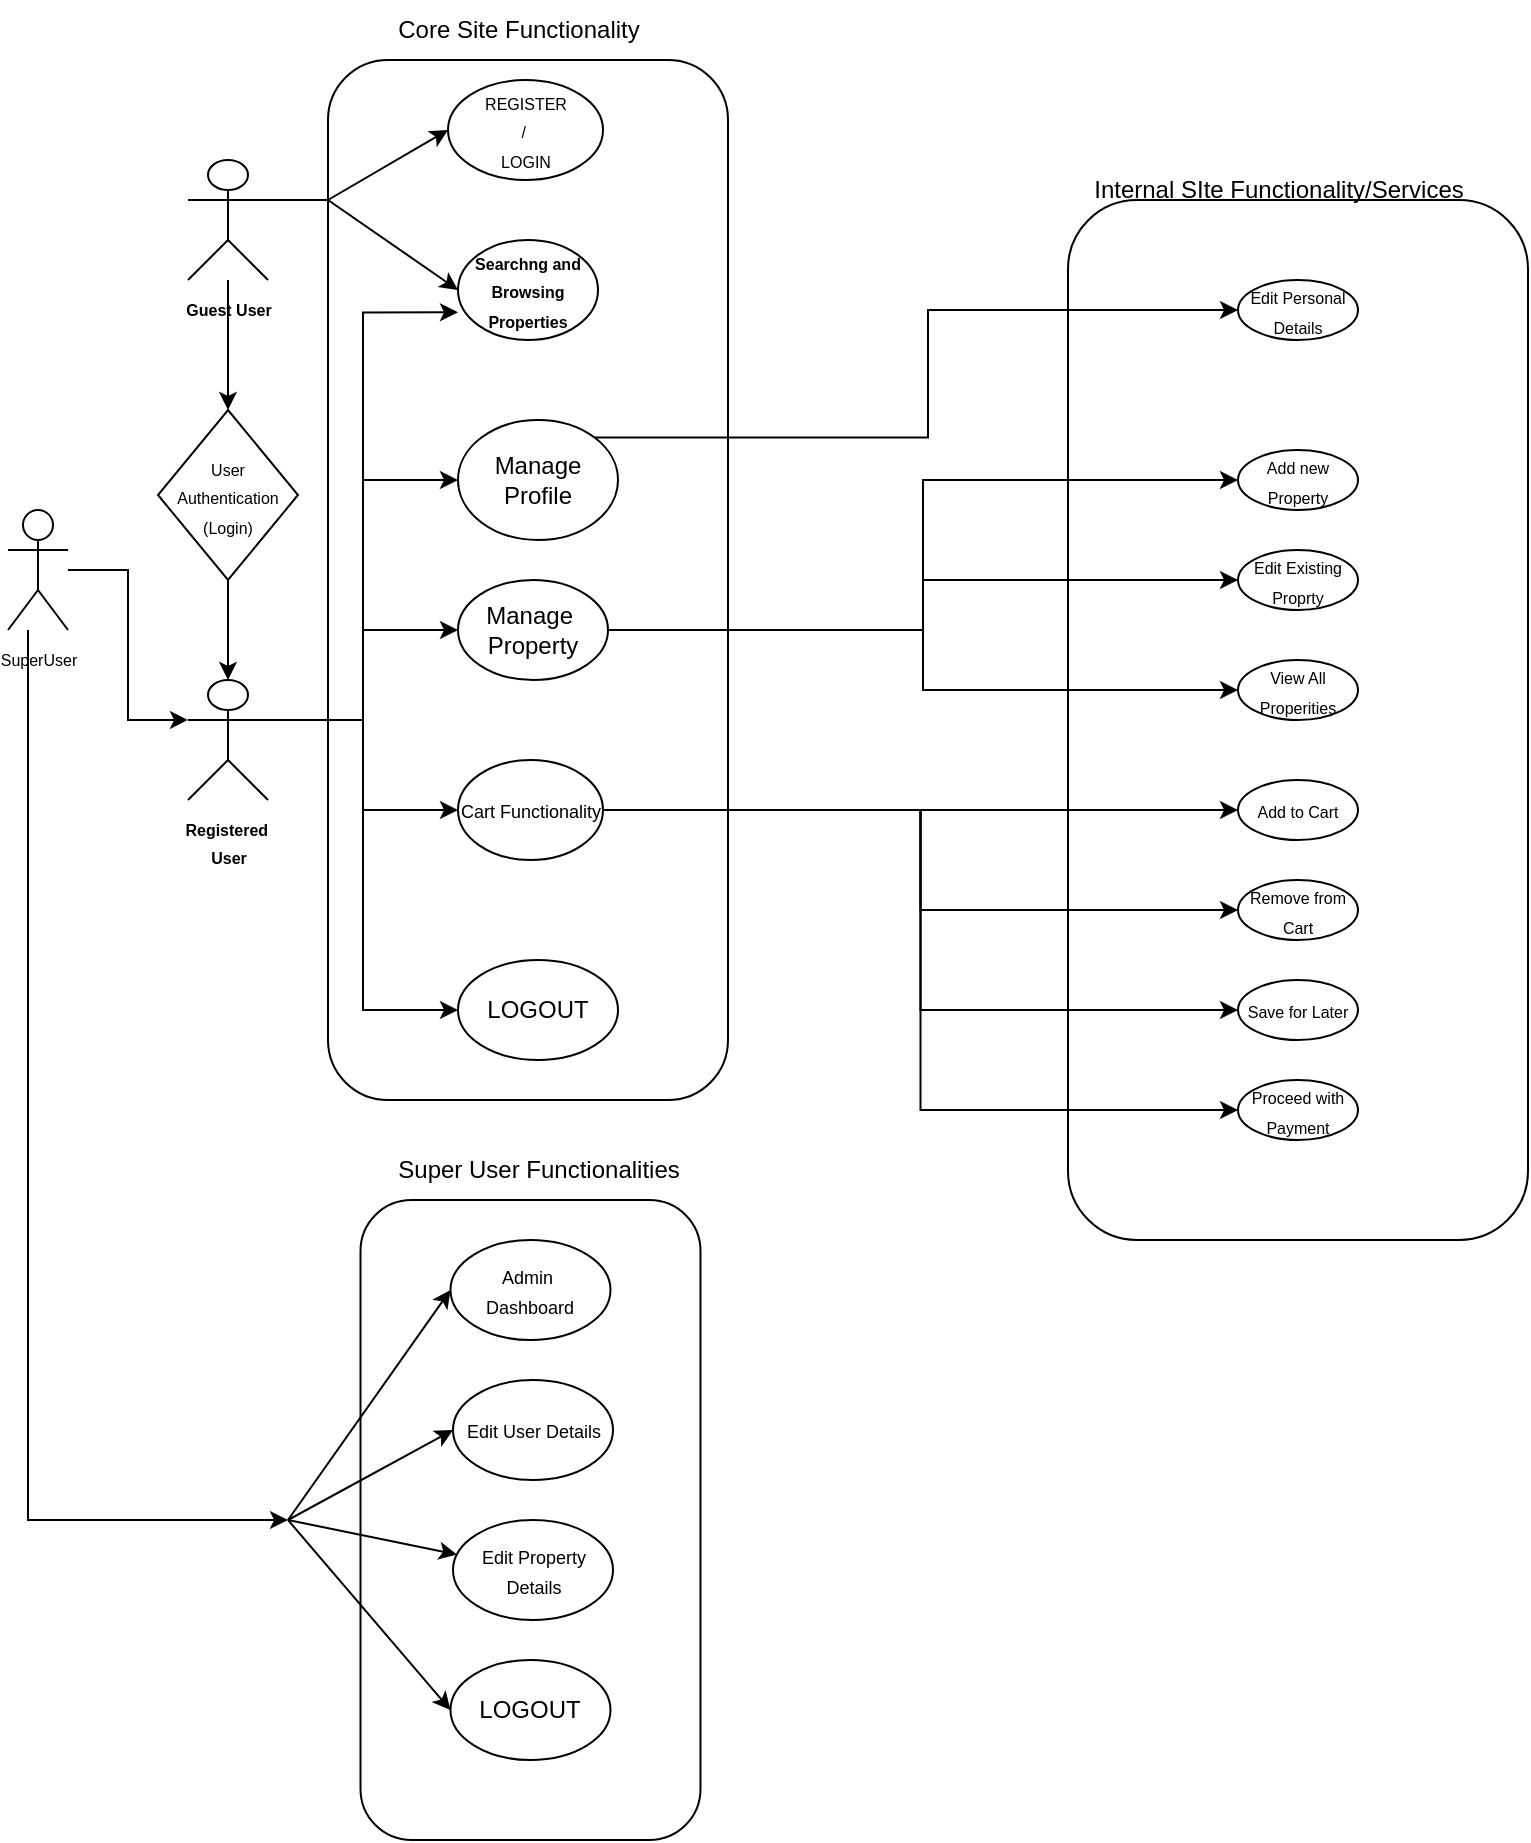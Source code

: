 <mxfile version="24.3.1" type="device">
  <diagram name="Page-1" id="3hQMBpAT36Rt4Q42G3UE">
    <mxGraphModel dx="1395" dy="643" grid="1" gridSize="10" guides="1" tooltips="1" connect="1" arrows="1" fold="1" page="1" pageScale="1" pageWidth="850" pageHeight="1100" math="0" shadow="0">
      <root>
        <mxCell id="0" />
        <mxCell id="1" parent="0" />
        <mxCell id="TdxeByON2-lEFesZ9QSu-107" value="" style="rounded=1;whiteSpace=wrap;html=1;" vertex="1" parent="1">
          <mxGeometry x="206.25" y="620" width="170" height="320" as="geometry" />
        </mxCell>
        <mxCell id="TdxeByON2-lEFesZ9QSu-98" value="" style="rounded=1;whiteSpace=wrap;html=1;" vertex="1" parent="1">
          <mxGeometry x="560" y="120" width="230" height="520" as="geometry" />
        </mxCell>
        <mxCell id="TdxeByON2-lEFesZ9QSu-71" value="" style="rounded=1;whiteSpace=wrap;html=1;" vertex="1" parent="1">
          <mxGeometry x="190" y="50" width="200" height="520" as="geometry" />
        </mxCell>
        <mxCell id="TdxeByON2-lEFesZ9QSu-102" value="" style="edgeStyle=orthogonalEdgeStyle;rounded=0;orthogonalLoop=1;jettySize=auto;html=1;" edge="1" parent="1" source="MTbftBKivdv4GaUxaRbm-12" target="TdxeByON2-lEFesZ9QSu-100">
          <mxGeometry relative="1" as="geometry" />
        </mxCell>
        <mxCell id="MTbftBKivdv4GaUxaRbm-12" value="&lt;font style=&quot;font-size: 8px;&quot;&gt;&lt;b&gt;Guest User&lt;/b&gt;&lt;/font&gt;" style="shape=umlActor;verticalLabelPosition=bottom;verticalAlign=top;html=1;outlineConnect=0;" parent="1" vertex="1">
          <mxGeometry x="120" y="100" width="40" height="60" as="geometry" />
        </mxCell>
        <mxCell id="MTbftBKivdv4GaUxaRbm-13" value="&lt;font style=&quot;font-size: 8px;&quot;&gt;REGISTER&lt;/font&gt;&lt;div&gt;&lt;font style=&quot;font-size: 8px;&quot;&gt;/&amp;nbsp;&lt;/font&gt;&lt;/div&gt;&lt;div&gt;&lt;font style=&quot;font-size: 8px;&quot;&gt;LOGIN&lt;/font&gt;&lt;/div&gt;" style="ellipse;whiteSpace=wrap;html=1;" parent="1" vertex="1">
          <mxGeometry x="250" y="60" width="77.5" height="50" as="geometry" />
        </mxCell>
        <mxCell id="MTbftBKivdv4GaUxaRbm-23" value="&lt;b&gt;&lt;font style=&quot;font-size: 8px;&quot;&gt;Searchng and Browsing Properties&lt;/font&gt;&lt;/b&gt;" style="ellipse;whiteSpace=wrap;html=1;" parent="1" vertex="1">
          <mxGeometry x="255" y="140" width="70" height="50" as="geometry" />
        </mxCell>
        <mxCell id="MTbftBKivdv4GaUxaRbm-30" value="LOGOUT" style="ellipse;whiteSpace=wrap;html=1;" parent="1" vertex="1">
          <mxGeometry x="255" y="500" width="80" height="50" as="geometry" />
        </mxCell>
        <mxCell id="TdxeByON2-lEFesZ9QSu-94" style="edgeStyle=orthogonalEdgeStyle;rounded=0;orthogonalLoop=1;jettySize=auto;html=1;exitX=1;exitY=0;exitDx=0;exitDy=0;entryX=0;entryY=0.5;entryDx=0;entryDy=0;" edge="1" parent="1" source="TdxeByON2-lEFesZ9QSu-1" target="TdxeByON2-lEFesZ9QSu-49">
          <mxGeometry relative="1" as="geometry" />
        </mxCell>
        <mxCell id="TdxeByON2-lEFesZ9QSu-1" value="Manage Profile" style="ellipse;whiteSpace=wrap;html=1;" vertex="1" parent="1">
          <mxGeometry x="255" y="230" width="80" height="60" as="geometry" />
        </mxCell>
        <mxCell id="TdxeByON2-lEFesZ9QSu-95" style="edgeStyle=orthogonalEdgeStyle;rounded=0;orthogonalLoop=1;jettySize=auto;html=1;exitX=1;exitY=0.5;exitDx=0;exitDy=0;entryX=0;entryY=0.5;entryDx=0;entryDy=0;" edge="1" parent="1" source="TdxeByON2-lEFesZ9QSu-20" target="TdxeByON2-lEFesZ9QSu-51">
          <mxGeometry relative="1" as="geometry">
            <mxPoint x="470" y="334.857" as="targetPoint" />
          </mxGeometry>
        </mxCell>
        <mxCell id="TdxeByON2-lEFesZ9QSu-96" style="edgeStyle=orthogonalEdgeStyle;rounded=0;orthogonalLoop=1;jettySize=auto;html=1;exitX=1;exitY=0.5;exitDx=0;exitDy=0;" edge="1" parent="1" source="TdxeByON2-lEFesZ9QSu-20" target="TdxeByON2-lEFesZ9QSu-52">
          <mxGeometry relative="1" as="geometry" />
        </mxCell>
        <mxCell id="TdxeByON2-lEFesZ9QSu-97" style="edgeStyle=orthogonalEdgeStyle;rounded=0;orthogonalLoop=1;jettySize=auto;html=1;exitX=1;exitY=0.5;exitDx=0;exitDy=0;entryX=0;entryY=0.5;entryDx=0;entryDy=0;" edge="1" parent="1" source="TdxeByON2-lEFesZ9QSu-20" target="TdxeByON2-lEFesZ9QSu-50">
          <mxGeometry relative="1" as="geometry" />
        </mxCell>
        <mxCell id="TdxeByON2-lEFesZ9QSu-20" value="Manage&amp;nbsp;&lt;div&gt;Property&lt;/div&gt;" style="ellipse;whiteSpace=wrap;html=1;" vertex="1" parent="1">
          <mxGeometry x="255" y="310" width="75" height="50" as="geometry" />
        </mxCell>
        <mxCell id="TdxeByON2-lEFesZ9QSu-88" style="edgeStyle=orthogonalEdgeStyle;rounded=0;orthogonalLoop=1;jettySize=auto;html=1;exitX=1;exitY=0.5;exitDx=0;exitDy=0;entryX=0;entryY=0.5;entryDx=0;entryDy=0;" edge="1" parent="1" source="TdxeByON2-lEFesZ9QSu-23" target="TdxeByON2-lEFesZ9QSu-26">
          <mxGeometry relative="1" as="geometry" />
        </mxCell>
        <mxCell id="TdxeByON2-lEFesZ9QSu-90" style="edgeStyle=orthogonalEdgeStyle;rounded=0;orthogonalLoop=1;jettySize=auto;html=1;exitX=1;exitY=0.5;exitDx=0;exitDy=0;entryX=0;entryY=0.5;entryDx=0;entryDy=0;" edge="1" parent="1" source="TdxeByON2-lEFesZ9QSu-23" target="TdxeByON2-lEFesZ9QSu-28">
          <mxGeometry relative="1" as="geometry" />
        </mxCell>
        <mxCell id="TdxeByON2-lEFesZ9QSu-91" style="edgeStyle=orthogonalEdgeStyle;rounded=0;orthogonalLoop=1;jettySize=auto;html=1;exitX=1;exitY=0.5;exitDx=0;exitDy=0;entryX=0;entryY=0.5;entryDx=0;entryDy=0;" edge="1" parent="1" source="TdxeByON2-lEFesZ9QSu-23" target="TdxeByON2-lEFesZ9QSu-29">
          <mxGeometry relative="1" as="geometry" />
        </mxCell>
        <mxCell id="TdxeByON2-lEFesZ9QSu-92" style="edgeStyle=orthogonalEdgeStyle;rounded=0;orthogonalLoop=1;jettySize=auto;html=1;exitX=1;exitY=0.5;exitDx=0;exitDy=0;entryX=0;entryY=0.5;entryDx=0;entryDy=0;" edge="1" parent="1" source="TdxeByON2-lEFesZ9QSu-23" target="TdxeByON2-lEFesZ9QSu-30">
          <mxGeometry relative="1" as="geometry" />
        </mxCell>
        <mxCell id="TdxeByON2-lEFesZ9QSu-23" value="&lt;font style=&quot;font-size: 9px;&quot;&gt;Cart Functionality&lt;/font&gt;" style="ellipse;whiteSpace=wrap;html=1;" vertex="1" parent="1">
          <mxGeometry x="255" y="400" width="72.5" height="50" as="geometry" />
        </mxCell>
        <mxCell id="TdxeByON2-lEFesZ9QSu-26" value="&lt;span style=&quot;font-size: 8px;&quot;&gt;Add to Cart&lt;/span&gt;" style="ellipse;whiteSpace=wrap;html=1;" vertex="1" parent="1">
          <mxGeometry x="645" y="410" width="60" height="30" as="geometry" />
        </mxCell>
        <mxCell id="TdxeByON2-lEFesZ9QSu-28" value="&lt;span style=&quot;font-size: 8px;&quot;&gt;Remove from Cart&lt;/span&gt;" style="ellipse;whiteSpace=wrap;html=1;" vertex="1" parent="1">
          <mxGeometry x="645" y="460" width="60" height="30" as="geometry" />
        </mxCell>
        <mxCell id="TdxeByON2-lEFesZ9QSu-29" value="&lt;span style=&quot;font-size: 8px;&quot;&gt;Save for Later&lt;/span&gt;" style="ellipse;whiteSpace=wrap;html=1;" vertex="1" parent="1">
          <mxGeometry x="645" y="510" width="60" height="30" as="geometry" />
        </mxCell>
        <mxCell id="TdxeByON2-lEFesZ9QSu-30" value="&lt;span style=&quot;font-size: 8px;&quot;&gt;Proceed with Payment&lt;/span&gt;" style="ellipse;whiteSpace=wrap;html=1;" vertex="1" parent="1">
          <mxGeometry x="645" y="560" width="60" height="30" as="geometry" />
        </mxCell>
        <mxCell id="TdxeByON2-lEFesZ9QSu-49" value="&lt;span style=&quot;font-size: 8px;&quot;&gt;Edit Personal Details&lt;/span&gt;" style="ellipse;whiteSpace=wrap;html=1;" vertex="1" parent="1">
          <mxGeometry x="645" y="160" width="60" height="30" as="geometry" />
        </mxCell>
        <mxCell id="TdxeByON2-lEFesZ9QSu-50" value="&lt;span style=&quot;font-size: 8px;&quot;&gt;Add new Property&lt;/span&gt;" style="ellipse;whiteSpace=wrap;html=1;" vertex="1" parent="1">
          <mxGeometry x="645" y="245" width="60" height="30" as="geometry" />
        </mxCell>
        <mxCell id="TdxeByON2-lEFesZ9QSu-51" value="&lt;span style=&quot;font-size: 8px;&quot;&gt;Edit Existing Proprty&lt;/span&gt;" style="ellipse;whiteSpace=wrap;html=1;" vertex="1" parent="1">
          <mxGeometry x="645" y="295" width="60" height="30" as="geometry" />
        </mxCell>
        <mxCell id="TdxeByON2-lEFesZ9QSu-52" value="&lt;span style=&quot;font-size: 8px;&quot;&gt;View All Properities&lt;/span&gt;" style="ellipse;whiteSpace=wrap;html=1;" vertex="1" parent="1">
          <mxGeometry x="645" y="350" width="60" height="30" as="geometry" />
        </mxCell>
        <mxCell id="TdxeByON2-lEFesZ9QSu-75" style="edgeStyle=orthogonalEdgeStyle;rounded=0;orthogonalLoop=1;jettySize=auto;html=1;exitX=1;exitY=0.333;exitDx=0;exitDy=0;exitPerimeter=0;" edge="1" parent="1" source="TdxeByON2-lEFesZ9QSu-57" target="TdxeByON2-lEFesZ9QSu-20">
          <mxGeometry relative="1" as="geometry" />
        </mxCell>
        <mxCell id="TdxeByON2-lEFesZ9QSu-76" style="edgeStyle=orthogonalEdgeStyle;rounded=0;orthogonalLoop=1;jettySize=auto;html=1;exitX=1;exitY=0.333;exitDx=0;exitDy=0;exitPerimeter=0;" edge="1" parent="1" source="TdxeByON2-lEFesZ9QSu-57" target="TdxeByON2-lEFesZ9QSu-23">
          <mxGeometry relative="1" as="geometry" />
        </mxCell>
        <mxCell id="TdxeByON2-lEFesZ9QSu-77" style="edgeStyle=orthogonalEdgeStyle;rounded=0;orthogonalLoop=1;jettySize=auto;html=1;exitX=1;exitY=0.333;exitDx=0;exitDy=0;exitPerimeter=0;entryX=0;entryY=0.5;entryDx=0;entryDy=0;" edge="1" parent="1" source="TdxeByON2-lEFesZ9QSu-57" target="TdxeByON2-lEFesZ9QSu-1">
          <mxGeometry relative="1" as="geometry" />
        </mxCell>
        <mxCell id="TdxeByON2-lEFesZ9QSu-78" style="edgeStyle=orthogonalEdgeStyle;rounded=0;orthogonalLoop=1;jettySize=auto;html=1;exitX=1;exitY=0.333;exitDx=0;exitDy=0;exitPerimeter=0;entryX=0;entryY=0.5;entryDx=0;entryDy=0;" edge="1" parent="1" source="TdxeByON2-lEFesZ9QSu-57" target="MTbftBKivdv4GaUxaRbm-30">
          <mxGeometry relative="1" as="geometry" />
        </mxCell>
        <mxCell id="TdxeByON2-lEFesZ9QSu-57" value="&lt;font style=&quot;font-size: 8px;&quot;&gt;&lt;b&gt;Registered&amp;nbsp;&lt;/b&gt;&lt;/font&gt;&lt;div&gt;&lt;font style=&quot;font-size: 8px;&quot;&gt;&lt;b&gt;User&lt;/b&gt;&lt;/font&gt;&lt;/div&gt;" style="shape=umlActor;verticalLabelPosition=bottom;verticalAlign=top;html=1;outlineConnect=0;" vertex="1" parent="1">
          <mxGeometry x="120" y="360" width="40" height="60" as="geometry" />
        </mxCell>
        <mxCell id="TdxeByON2-lEFesZ9QSu-68" value="" style="endArrow=classic;html=1;rounded=0;entryX=0;entryY=0.5;entryDx=0;entryDy=0;" edge="1" parent="1" target="MTbftBKivdv4GaUxaRbm-13">
          <mxGeometry width="50" height="50" relative="1" as="geometry">
            <mxPoint x="190" y="120" as="sourcePoint" />
            <mxPoint x="540" y="250" as="targetPoint" />
          </mxGeometry>
        </mxCell>
        <mxCell id="TdxeByON2-lEFesZ9QSu-69" value="" style="endArrow=classic;html=1;rounded=0;entryX=0;entryY=0.5;entryDx=0;entryDy=0;" edge="1" parent="1" target="MTbftBKivdv4GaUxaRbm-23">
          <mxGeometry width="50" height="50" relative="1" as="geometry">
            <mxPoint x="190" y="120" as="sourcePoint" />
            <mxPoint x="540" y="250" as="targetPoint" />
          </mxGeometry>
        </mxCell>
        <mxCell id="TdxeByON2-lEFesZ9QSu-70" value="" style="endArrow=none;html=1;rounded=0;exitX=1;exitY=0.333;exitDx=0;exitDy=0;exitPerimeter=0;" edge="1" parent="1" source="MTbftBKivdv4GaUxaRbm-12">
          <mxGeometry width="50" height="50" relative="1" as="geometry">
            <mxPoint x="490" y="300" as="sourcePoint" />
            <mxPoint x="190" y="120" as="targetPoint" />
          </mxGeometry>
        </mxCell>
        <mxCell id="TdxeByON2-lEFesZ9QSu-79" value="Core Site Functionality" style="text;html=1;align=center;verticalAlign=middle;resizable=0;points=[];autosize=1;strokeColor=none;fillColor=none;" vertex="1" parent="1">
          <mxGeometry x="215" y="20" width="140" height="30" as="geometry" />
        </mxCell>
        <mxCell id="TdxeByON2-lEFesZ9QSu-99" value="Internal SIte Functionality/Services" style="text;html=1;align=center;verticalAlign=middle;resizable=0;points=[];autosize=1;strokeColor=none;fillColor=none;" vertex="1" parent="1">
          <mxGeometry x="560" y="100" width="210" height="30" as="geometry" />
        </mxCell>
        <mxCell id="TdxeByON2-lEFesZ9QSu-100" value="&lt;font style=&quot;font-size: 8px;&quot;&gt;User&lt;/font&gt;&lt;div&gt;&lt;font style=&quot;font-size: 8px;&quot;&gt;Authentication&lt;/font&gt;&lt;/div&gt;&lt;div&gt;&lt;font style=&quot;font-size: 8px;&quot;&gt;(Login)&lt;/font&gt;&lt;/div&gt;" style="rhombus;whiteSpace=wrap;html=1;align=center;" vertex="1" parent="1">
          <mxGeometry x="105" y="225" width="70" height="85" as="geometry" />
        </mxCell>
        <mxCell id="TdxeByON2-lEFesZ9QSu-101" style="edgeStyle=orthogonalEdgeStyle;rounded=0;orthogonalLoop=1;jettySize=auto;html=1;exitX=0.5;exitY=1;exitDx=0;exitDy=0;entryX=0.5;entryY=0;entryDx=0;entryDy=0;entryPerimeter=0;" edge="1" parent="1" source="TdxeByON2-lEFesZ9QSu-100" target="TdxeByON2-lEFesZ9QSu-57">
          <mxGeometry relative="1" as="geometry" />
        </mxCell>
        <mxCell id="TdxeByON2-lEFesZ9QSu-105" value="" style="edgeStyle=orthogonalEdgeStyle;rounded=0;orthogonalLoop=1;jettySize=auto;html=1;entryX=0;entryY=0.333;entryDx=0;entryDy=0;entryPerimeter=0;" edge="1" parent="1" source="TdxeByON2-lEFesZ9QSu-103" target="TdxeByON2-lEFesZ9QSu-57">
          <mxGeometry relative="1" as="geometry">
            <mxPoint x="55" y="380" as="targetPoint" />
          </mxGeometry>
        </mxCell>
        <mxCell id="TdxeByON2-lEFesZ9QSu-115" value="" style="edgeStyle=orthogonalEdgeStyle;rounded=0;orthogonalLoop=1;jettySize=auto;html=1;" edge="1" parent="1" source="TdxeByON2-lEFesZ9QSu-103">
          <mxGeometry relative="1" as="geometry">
            <mxPoint x="170" y="780" as="targetPoint" />
            <Array as="points">
              <mxPoint x="40" y="780" />
            </Array>
          </mxGeometry>
        </mxCell>
        <mxCell id="TdxeByON2-lEFesZ9QSu-103" value="&lt;font style=&quot;font-size: 8px;&quot;&gt;SuperUser&lt;/font&gt;" style="shape=umlActor;verticalLabelPosition=bottom;verticalAlign=top;html=1;outlineConnect=0;" vertex="1" parent="1">
          <mxGeometry x="30" y="275" width="30" height="60" as="geometry" />
        </mxCell>
        <mxCell id="TdxeByON2-lEFesZ9QSu-106" style="edgeStyle=orthogonalEdgeStyle;rounded=0;orthogonalLoop=1;jettySize=auto;html=1;exitX=1;exitY=0.333;exitDx=0;exitDy=0;exitPerimeter=0;entryX=0;entryY=0.723;entryDx=0;entryDy=0;entryPerimeter=0;" edge="1" parent="1" source="TdxeByON2-lEFesZ9QSu-57" target="MTbftBKivdv4GaUxaRbm-23">
          <mxGeometry relative="1" as="geometry" />
        </mxCell>
        <mxCell id="TdxeByON2-lEFesZ9QSu-108" value="Super User Functionalities" style="text;html=1;align=center;verticalAlign=middle;resizable=0;points=[];autosize=1;strokeColor=none;fillColor=none;" vertex="1" parent="1">
          <mxGeometry x="215" y="590" width="160" height="30" as="geometry" />
        </mxCell>
        <mxCell id="TdxeByON2-lEFesZ9QSu-110" value="&lt;font style=&quot;font-size: 9px;&quot;&gt;Admin&amp;nbsp;&lt;/font&gt;&lt;div&gt;&lt;font style=&quot;font-size: 9px;&quot;&gt;Dashboard&lt;/font&gt;&lt;/div&gt;" style="ellipse;whiteSpace=wrap;html=1;" vertex="1" parent="1">
          <mxGeometry x="251.25" y="640" width="80" height="50" as="geometry" />
        </mxCell>
        <mxCell id="TdxeByON2-lEFesZ9QSu-111" value="&lt;font style=&quot;font-size: 9px;&quot;&gt;Edit User Details&lt;/font&gt;" style="ellipse;whiteSpace=wrap;html=1;" vertex="1" parent="1">
          <mxGeometry x="252.5" y="710" width="80" height="50" as="geometry" />
        </mxCell>
        <mxCell id="TdxeByON2-lEFesZ9QSu-112" value="&lt;span style=&quot;font-size: 9px;&quot;&gt;Edit Property Details&lt;/span&gt;" style="ellipse;whiteSpace=wrap;html=1;" vertex="1" parent="1">
          <mxGeometry x="252.5" y="780" width="80" height="50" as="geometry" />
        </mxCell>
        <mxCell id="TdxeByON2-lEFesZ9QSu-113" value="LOGOUT" style="ellipse;whiteSpace=wrap;html=1;" vertex="1" parent="1">
          <mxGeometry x="251.25" y="850" width="80" height="50" as="geometry" />
        </mxCell>
        <mxCell id="TdxeByON2-lEFesZ9QSu-116" value="" style="endArrow=classic;html=1;rounded=0;entryX=0;entryY=0.5;entryDx=0;entryDy=0;" edge="1" parent="1" target="TdxeByON2-lEFesZ9QSu-110">
          <mxGeometry width="50" height="50" relative="1" as="geometry">
            <mxPoint x="170" y="780" as="sourcePoint" />
            <mxPoint x="530" y="610" as="targetPoint" />
          </mxGeometry>
        </mxCell>
        <mxCell id="TdxeByON2-lEFesZ9QSu-117" value="" style="endArrow=classic;html=1;rounded=0;entryX=0;entryY=0.5;entryDx=0;entryDy=0;" edge="1" parent="1" target="TdxeByON2-lEFesZ9QSu-113">
          <mxGeometry width="50" height="50" relative="1" as="geometry">
            <mxPoint x="170" y="780" as="sourcePoint" />
            <mxPoint x="261" y="675" as="targetPoint" />
          </mxGeometry>
        </mxCell>
        <mxCell id="TdxeByON2-lEFesZ9QSu-118" value="" style="endArrow=classic;html=1;rounded=0;entryX=0;entryY=0.5;entryDx=0;entryDy=0;" edge="1" parent="1" target="TdxeByON2-lEFesZ9QSu-111">
          <mxGeometry width="50" height="50" relative="1" as="geometry">
            <mxPoint x="170" y="780" as="sourcePoint" />
            <mxPoint x="271" y="685" as="targetPoint" />
          </mxGeometry>
        </mxCell>
        <mxCell id="TdxeByON2-lEFesZ9QSu-119" value="" style="endArrow=classic;html=1;rounded=0;" edge="1" parent="1" target="TdxeByON2-lEFesZ9QSu-112">
          <mxGeometry width="50" height="50" relative="1" as="geometry">
            <mxPoint x="170" y="780" as="sourcePoint" />
            <mxPoint x="281" y="695" as="targetPoint" />
          </mxGeometry>
        </mxCell>
      </root>
    </mxGraphModel>
  </diagram>
</mxfile>
